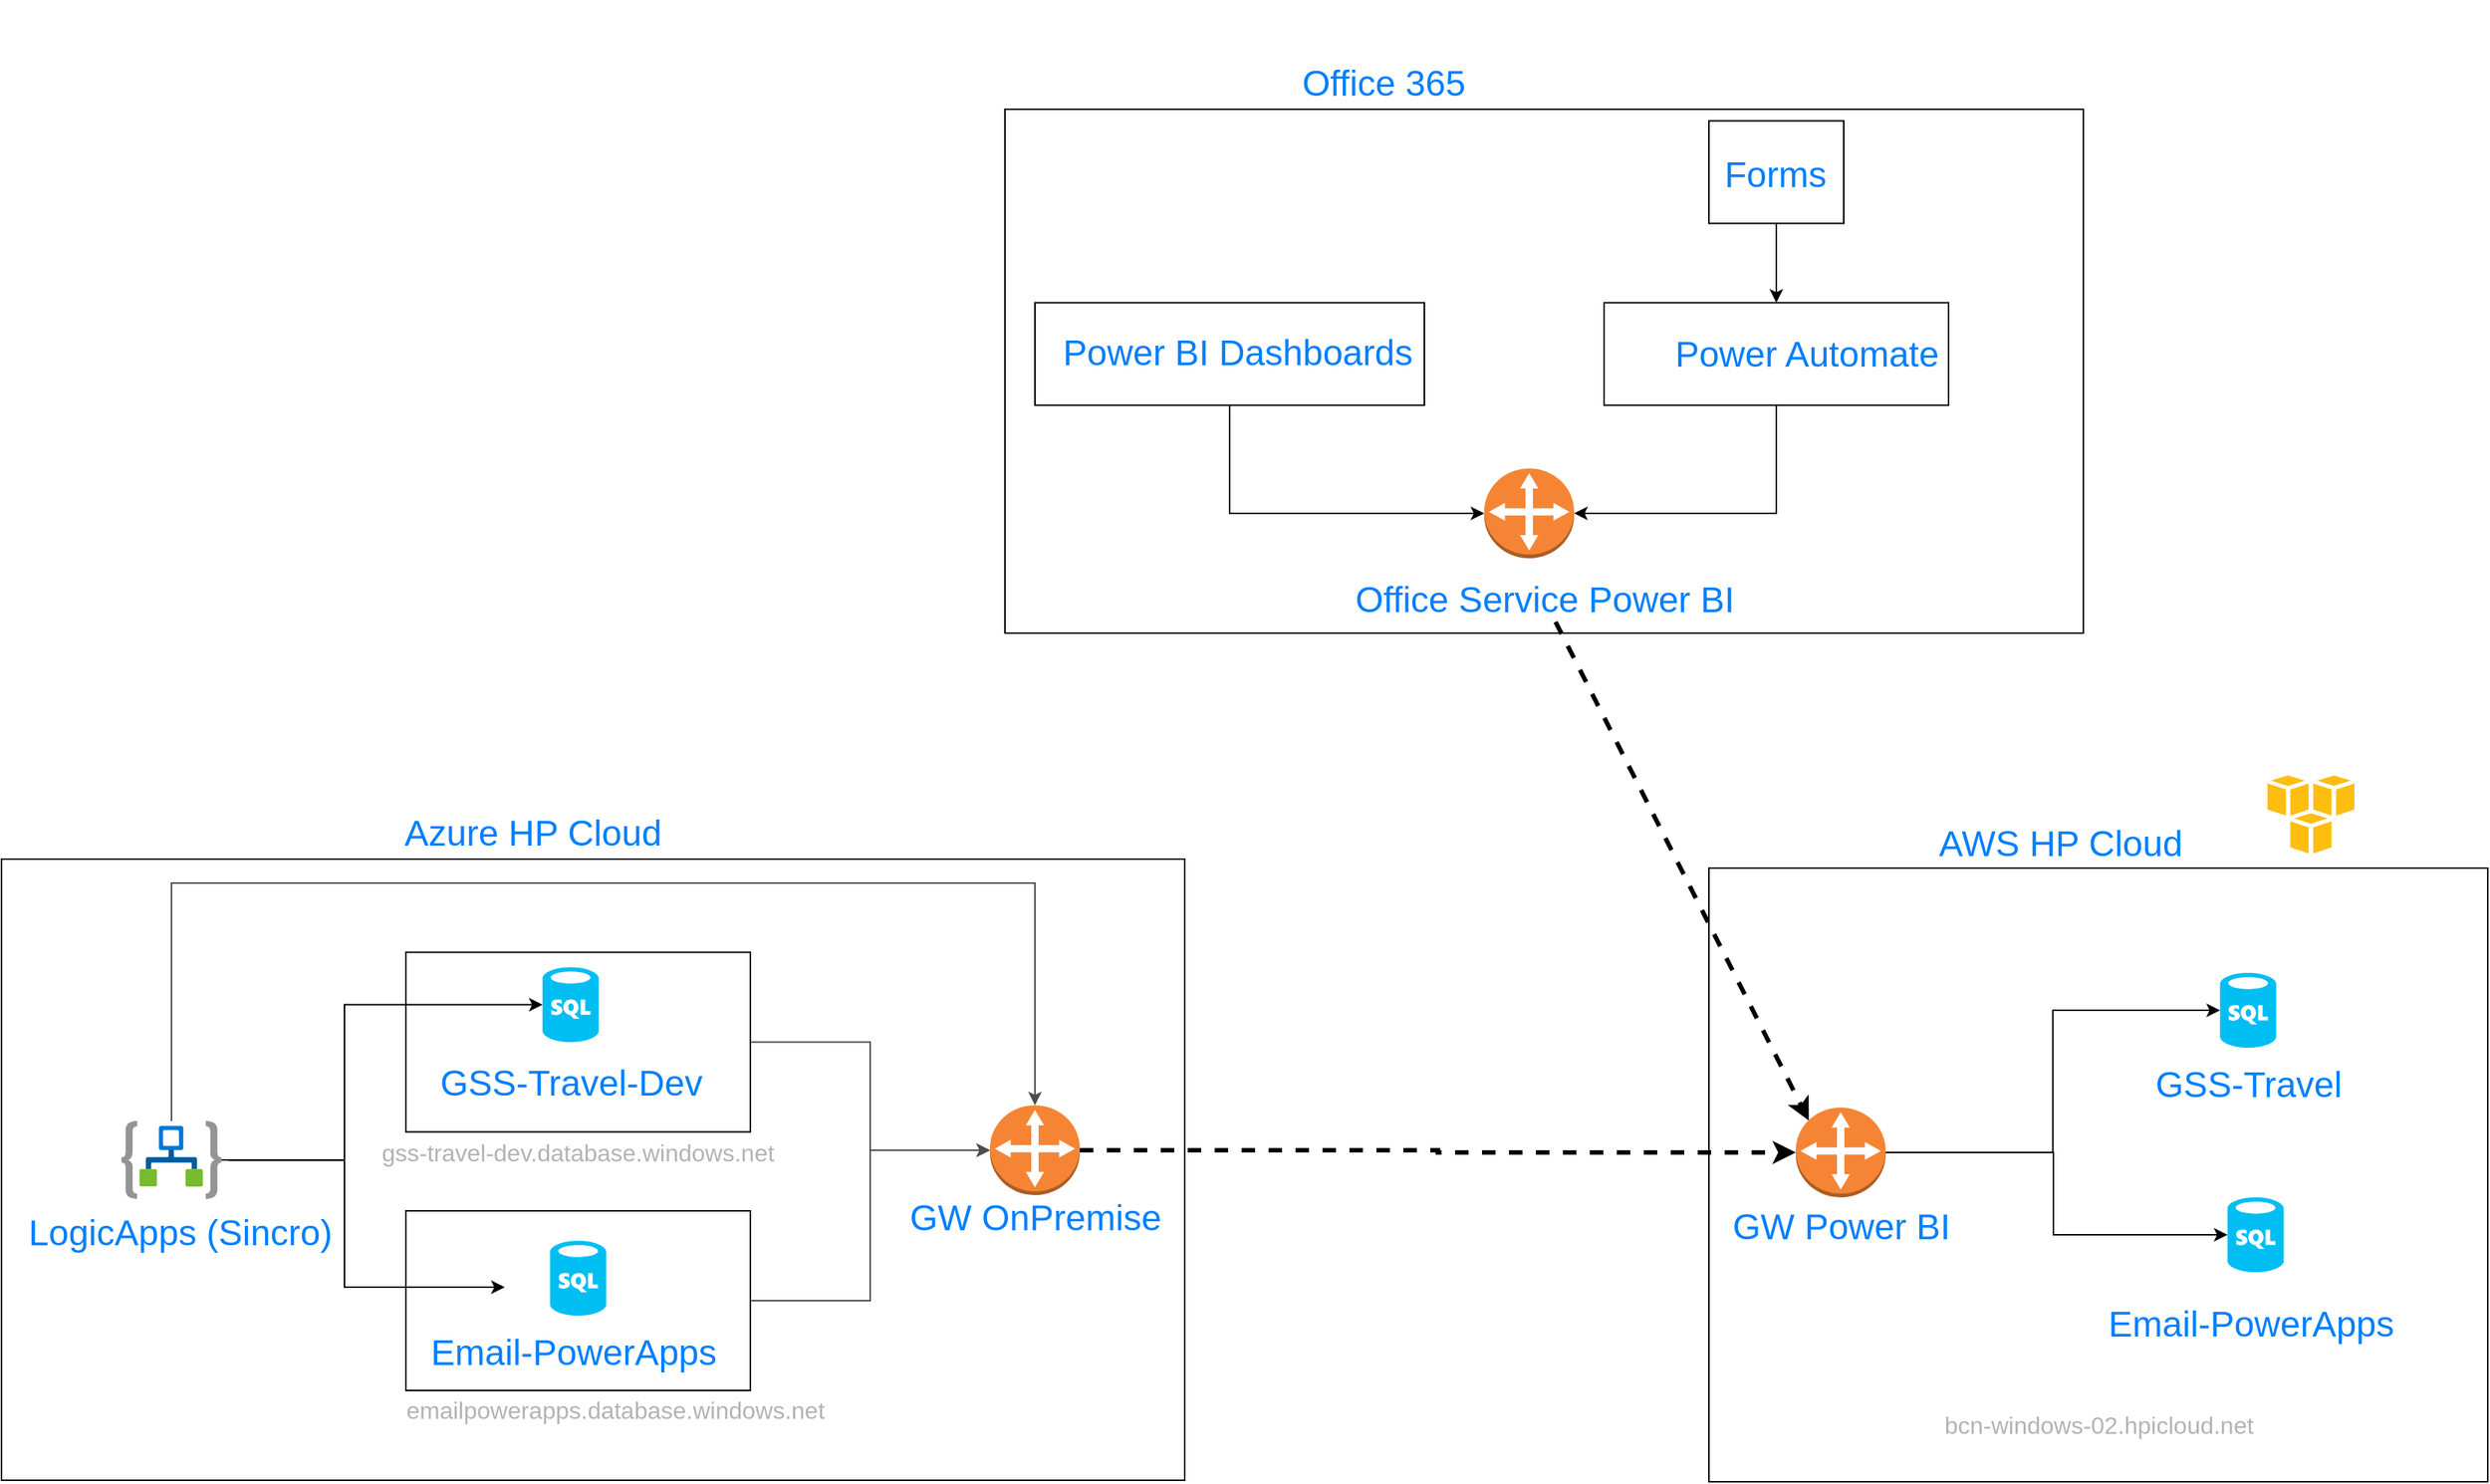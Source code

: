 <mxfile version="14.4.2" type="github">
  <diagram id="rQhccvOxW-MgDgox2bf5" name="Page-1">
    <mxGraphModel dx="2062" dy="1892" grid="1" gridSize="10" guides="1" tooltips="1" connect="1" arrows="1" fold="1" page="1" pageScale="1" pageWidth="1169" pageHeight="827" math="0" shadow="0">
      <root>
        <mxCell id="0" />
        <mxCell id="1" parent="0" />
        <mxCell id="OdURi6rOe0slorLZXRiP-24" value="" style="rounded=0;whiteSpace=wrap;html=1;fillColor=none;" parent="1" vertex="1">
          <mxGeometry x="20" y="-226" width="790" height="415" as="geometry" />
        </mxCell>
        <mxCell id="OdURi6rOe0slorLZXRiP-13" value="" style="rounded=0;whiteSpace=wrap;html=1;fillColor=none;" parent="1" vertex="1">
          <mxGeometry x="1160" y="-220" width="520" height="410" as="geometry" />
        </mxCell>
        <mxCell id="9OuG9oqcYKLen_dDnCQN-33" value="&lt;font style=&quot;font-size: 16px&quot;&gt;bcn-windows-02.hpicloud.net&lt;/font&gt;" style="text;html=1;resizable=0;autosize=1;align=center;verticalAlign=middle;points=[];fillColor=none;strokeColor=none;rounded=0;fontSize=24;fontColor=#B3B3B3;" parent="1" vertex="1">
          <mxGeometry x="1310" y="130" width="220" height="40" as="geometry" />
        </mxCell>
        <mxCell id="OdURi6rOe0slorLZXRiP-1" value="" style="group" parent="1" vertex="1" connectable="0">
          <mxGeometry x="1230" y="-300" width="403.6" height="480" as="geometry" />
        </mxCell>
        <mxCell id="9OuG9oqcYKLen_dDnCQN-19" value="" style="dashed=0;outlineConnect=0;html=1;align=center;labelPosition=center;verticalLabelPosition=bottom;verticalAlign=top;shape=mxgraph.weblogos.aws;fillColor=none;fontSize=24;fontColor=#007FFF;" parent="OdURi6rOe0slorLZXRiP-1" vertex="1">
          <mxGeometry x="300.0" y="15.2" width="63.6" height="58.4" as="geometry" />
        </mxCell>
        <mxCell id="OdURi6rOe0slorLZXRiP-4" value="" style="group" parent="OdURi6rOe0slorLZXRiP-1" vertex="1" connectable="0">
          <mxGeometry x="-62" y="240" width="160" height="90" as="geometry" />
        </mxCell>
        <mxCell id="k91EEGF3npk7O3WbyzjP-12" value="&lt;span style=&quot;color: rgb(0 , 127 , 255) ; font-size: 24px&quot;&gt;GW Power BI&lt;/span&gt;" style="text;html=1;resizable=0;autosize=1;align=center;verticalAlign=middle;points=[];fillColor=none;strokeColor=none;rounded=0;" parent="OdURi6rOe0slorLZXRiP-4" vertex="1">
          <mxGeometry y="70" width="160" height="20" as="geometry" />
        </mxCell>
        <mxCell id="k91EEGF3npk7O3WbyzjP-13" value="" style="outlineConnect=0;dashed=0;verticalLabelPosition=bottom;verticalAlign=top;align=center;html=1;shape=mxgraph.aws3.customer_gateway;fillColor=#F58534;gradientColor=none;fontSize=24;fontColor=#007FFF;" parent="OdURi6rOe0slorLZXRiP-4" vertex="1">
          <mxGeometry x="50" width="60" height="60" as="geometry" />
        </mxCell>
        <mxCell id="OdURi6rOe0slorLZXRiP-18" value="AWS HP Cloud" style="text;html=1;strokeColor=none;fillColor=none;align=center;verticalAlign=middle;whiteSpace=wrap;rounded=0;fontSize=24;fontColor=#007FFF;" parent="OdURi6rOe0slorLZXRiP-1" vertex="1">
          <mxGeometry x="60" y="53.6" width="210" height="20" as="geometry" />
        </mxCell>
        <mxCell id="OdURi6rOe0slorLZXRiP-19" value="" style="group" parent="OdURi6rOe0slorLZXRiP-1" vertex="1" connectable="0">
          <mxGeometry x="190.0" y="300" width="210" height="100" as="geometry" />
        </mxCell>
        <mxCell id="k91EEGF3npk7O3WbyzjP-7" value="" style="verticalLabelPosition=bottom;html=1;verticalAlign=top;align=center;strokeColor=none;fillColor=#00BEF2;shape=mxgraph.azure.sql_database;" parent="OdURi6rOe0slorLZXRiP-19" vertex="1">
          <mxGeometry x="86.25" width="37.5" height="50" as="geometry" />
        </mxCell>
        <mxCell id="OdURi6rOe0slorLZXRiP-9" value="Email-PowerApps&amp;nbsp;" style="text;html=1;resizable=0;autosize=1;align=center;verticalAlign=middle;points=[];fillColor=none;strokeColor=none;rounded=0;fontSize=24;fontColor=#007FFF;" parent="OdURi6rOe0slorLZXRiP-19" vertex="1">
          <mxGeometry y="70" width="210" height="30" as="geometry" />
        </mxCell>
        <mxCell id="OdURi6rOe0slorLZXRiP-20" value="" style="group" parent="OdURi6rOe0slorLZXRiP-1" vertex="1" connectable="0">
          <mxGeometry x="220.0" y="150.0" width="140" height="90.0" as="geometry" />
        </mxCell>
        <mxCell id="k91EEGF3npk7O3WbyzjP-6" value="" style="verticalLabelPosition=bottom;html=1;verticalAlign=top;align=center;strokeColor=none;fillColor=#00BEF2;shape=mxgraph.azure.sql_database;" parent="OdURi6rOe0slorLZXRiP-20" vertex="1">
          <mxGeometry x="51.25" width="37.5" height="50" as="geometry" />
        </mxCell>
        <mxCell id="OdURi6rOe0slorLZXRiP-8" value="GSS-Travel" style="text;html=1;resizable=0;autosize=1;align=center;verticalAlign=middle;points=[];fillColor=none;strokeColor=none;rounded=0;fontSize=24;fontColor=#007FFF;" parent="OdURi6rOe0slorLZXRiP-20" vertex="1">
          <mxGeometry y="60.0" width="140" height="30" as="geometry" />
        </mxCell>
        <mxCell id="OdURi6rOe0slorLZXRiP-21" style="edgeStyle=orthogonalEdgeStyle;rounded=0;orthogonalLoop=1;jettySize=auto;html=1;entryX=0;entryY=0.5;entryDx=0;entryDy=0;entryPerimeter=0;fontSize=24;fontColor=#007FFF;" parent="OdURi6rOe0slorLZXRiP-1" source="k91EEGF3npk7O3WbyzjP-13" target="k91EEGF3npk7O3WbyzjP-6" edge="1">
          <mxGeometry relative="1" as="geometry" />
        </mxCell>
        <mxCell id="OdURi6rOe0slorLZXRiP-22" style="edgeStyle=orthogonalEdgeStyle;rounded=0;orthogonalLoop=1;jettySize=auto;html=1;entryX=0;entryY=0.5;entryDx=0;entryDy=0;entryPerimeter=0;fontSize=24;fontColor=#007FFF;exitX=1;exitY=0.5;exitDx=0;exitDy=0;exitPerimeter=0;" parent="OdURi6rOe0slorLZXRiP-1" source="k91EEGF3npk7O3WbyzjP-13" target="k91EEGF3npk7O3WbyzjP-7" edge="1">
          <mxGeometry relative="1" as="geometry">
            <mxPoint x="80" y="280" as="sourcePoint" />
            <mxPoint x="281.25" y="185" as="targetPoint" />
            <Array as="points">
              <mxPoint x="160" y="270" />
              <mxPoint x="160" y="325" />
            </Array>
          </mxGeometry>
        </mxCell>
        <mxCell id="9OuG9oqcYKLen_dDnCQN-23" value="" style="shape=image;html=1;verticalAlign=top;verticalLabelPosition=bottom;labelBackgroundColor=#ffffff;imageAspect=0;aspect=fixed;image=https://cdn4.iconfinder.com/data/icons/flat-brand-logo-2/512/hp-128.png;fillColor=none;fontSize=24;fontColor=#007FFF;" parent="1" vertex="1">
          <mxGeometry x="1603.2" y="-294" width="73.6" height="73.6" as="geometry" />
        </mxCell>
        <mxCell id="OdURi6rOe0slorLZXRiP-25" style="edgeStyle=orthogonalEdgeStyle;rounded=0;orthogonalLoop=1;jettySize=auto;html=1;entryX=0;entryY=0.5;entryDx=0;entryDy=0;entryPerimeter=0;fontSize=24;fontColor=#007FFF;dashed=1;strokeWidth=3;" parent="1" source="9OuG9oqcYKLen_dDnCQN-34" target="k91EEGF3npk7O3WbyzjP-13" edge="1">
          <mxGeometry x="20" y="-800" as="geometry" />
        </mxCell>
        <mxCell id="OdURi6rOe0slorLZXRiP-66" value="" style="group" parent="1" vertex="1" connectable="0">
          <mxGeometry x="690" y="-800" width="720" height="423" as="geometry" />
        </mxCell>
        <mxCell id="OdURi6rOe0slorLZXRiP-58" value="" style="rounded=0;whiteSpace=wrap;html=1;fillColor=none;" parent="OdURi6rOe0slorLZXRiP-66" vertex="1">
          <mxGeometry y="73" width="720" height="350" as="geometry" />
        </mxCell>
        <mxCell id="9OuG9oqcYKLen_dDnCQN-20" value="" style="shape=image;html=1;verticalAlign=top;verticalLabelPosition=bottom;labelBackgroundColor=#ffffff;imageAspect=0;aspect=fixed;image=https://cdn3.iconfinder.com/data/icons/logos-brands-3/24/logo_brand_brands_logos_microsoft_store_windows-128.png;fillColor=none;fontSize=24;fontColor=#007FFF;" parent="OdURi6rOe0slorLZXRiP-66" vertex="1">
          <mxGeometry x="440" width="66" height="66" as="geometry" />
        </mxCell>
        <mxCell id="OdURi6rOe0slorLZXRiP-37" value="" style="group" parent="OdURi6rOe0slorLZXRiP-66" vertex="1" connectable="0">
          <mxGeometry x="20" y="202.25" width="260" height="68.5" as="geometry" />
        </mxCell>
        <mxCell id="k91EEGF3npk7O3WbyzjP-18" value="" style="rounded=0;whiteSpace=wrap;html=1;fontColor=#B3B3B3;fillColor=none;" parent="OdURi6rOe0slorLZXRiP-37" vertex="1">
          <mxGeometry width="260" height="68.5" as="geometry" />
        </mxCell>
        <mxCell id="k91EEGF3npk7O3WbyzjP-19" value="Power BI Dashboards" style="text;html=1;resizable=0;autosize=1;align=center;verticalAlign=middle;points=[];fillColor=none;strokeColor=none;rounded=0;fontSize=24;fontColor=#007FFF;" parent="OdURi6rOe0slorLZXRiP-37" vertex="1">
          <mxGeometry x="10" y="19" width="250" height="30" as="geometry" />
        </mxCell>
        <mxCell id="OdURi6rOe0slorLZXRiP-60" value="Office 365" style="text;html=1;strokeColor=none;fillColor=none;align=center;verticalAlign=middle;whiteSpace=wrap;rounded=0;fontSize=24;fontColor=#007FFF;" parent="OdURi6rOe0slorLZXRiP-66" vertex="1">
          <mxGeometry x="148" y="46" width="210" height="20" as="geometry" />
        </mxCell>
        <mxCell id="NLa3rDpAGL1zTHNRkFqQ-7" style="edgeStyle=orthogonalEdgeStyle;rounded=0;orthogonalLoop=1;jettySize=auto;html=1;exitX=0.5;exitY=1;exitDx=0;exitDy=0;entryX=0.5;entryY=0;entryDx=0;entryDy=0;" edge="1" parent="OdURi6rOe0slorLZXRiP-66" source="OdURi6rOe0slorLZXRiP-97" target="OdURi6rOe0slorLZXRiP-61">
          <mxGeometry relative="1" as="geometry" />
        </mxCell>
        <mxCell id="OdURi6rOe0slorLZXRiP-97" value="" style="rounded=0;whiteSpace=wrap;html=1;fontColor=#B3B3B3;fillColor=none;" parent="OdURi6rOe0slorLZXRiP-66" vertex="1">
          <mxGeometry x="470" y="80.75" width="90" height="68.5" as="geometry" />
        </mxCell>
        <mxCell id="OdURi6rOe0slorLZXRiP-98" value="Forms" style="text;html=1;resizable=0;autosize=1;align=center;verticalAlign=middle;points=[];fillColor=none;strokeColor=none;rounded=0;fontSize=24;fontColor=#007FFF;" parent="OdURi6rOe0slorLZXRiP-66" vertex="1">
          <mxGeometry x="474" y="102" width="80" height="30" as="geometry" />
        </mxCell>
        <mxCell id="OdURi6rOe0slorLZXRiP-62" value="Power Automate" style="text;html=1;resizable=0;autosize=1;align=center;verticalAlign=middle;points=[];fillColor=none;strokeColor=none;rounded=0;fontSize=24;fontColor=#007FFF;" parent="OdURi6rOe0slorLZXRiP-66" vertex="1">
          <mxGeometry x="440" y="221.5" width="190" height="30" as="geometry" />
        </mxCell>
        <mxCell id="NLa3rDpAGL1zTHNRkFqQ-6" style="edgeStyle=orthogonalEdgeStyle;rounded=0;orthogonalLoop=1;jettySize=auto;html=1;exitX=0.5;exitY=1;exitDx=0;exitDy=0;entryX=1;entryY=0.5;entryDx=0;entryDy=0;entryPerimeter=0;" edge="1" parent="OdURi6rOe0slorLZXRiP-66" source="OdURi6rOe0slorLZXRiP-61" target="OdURi6rOe0slorLZXRiP-35">
          <mxGeometry relative="1" as="geometry" />
        </mxCell>
        <mxCell id="OdURi6rOe0slorLZXRiP-61" value="" style="rounded=0;whiteSpace=wrap;html=1;fontColor=#B3B3B3;fillColor=none;" parent="OdURi6rOe0slorLZXRiP-66" vertex="1">
          <mxGeometry x="400" y="202.25" width="230" height="68.5" as="geometry" />
        </mxCell>
        <mxCell id="OdURi6rOe0slorLZXRiP-35" value="" style="outlineConnect=0;dashed=0;verticalLabelPosition=bottom;verticalAlign=top;align=center;html=1;shape=mxgraph.aws3.customer_gateway;fillColor=#F58534;gradientColor=none;fontSize=24;fontColor=#007FFF;" parent="OdURi6rOe0slorLZXRiP-66" vertex="1">
          <mxGeometry x="320" y="313" width="60" height="60" as="geometry" />
        </mxCell>
        <mxCell id="OdURi6rOe0slorLZXRiP-36" value="" style="group" parent="OdURi6rOe0slorLZXRiP-66" vertex="1" connectable="0">
          <mxGeometry x="225" y="313" width="270" height="102.5" as="geometry" />
        </mxCell>
        <mxCell id="9OuG9oqcYKLen_dDnCQN-38" value="Office Service Power BI" style="text;html=1;resizable=0;autosize=1;align=center;verticalAlign=middle;points=[];fillColor=none;strokeColor=none;rounded=0;fontSize=24;fontColor=#007FFF;" parent="OdURi6rOe0slorLZXRiP-36" vertex="1">
          <mxGeometry y="72.5" width="270" height="30" as="geometry" />
        </mxCell>
        <mxCell id="NLa3rDpAGL1zTHNRkFqQ-3" style="edgeStyle=orthogonalEdgeStyle;rounded=0;orthogonalLoop=1;jettySize=auto;html=1;entryX=0;entryY=0.5;entryDx=0;entryDy=0;entryPerimeter=0;" edge="1" parent="OdURi6rOe0slorLZXRiP-66" source="k91EEGF3npk7O3WbyzjP-18" target="OdURi6rOe0slorLZXRiP-35">
          <mxGeometry relative="1" as="geometry">
            <Array as="points">
              <mxPoint x="150" y="343" />
            </Array>
          </mxGeometry>
        </mxCell>
        <mxCell id="OdURi6rOe0slorLZXRiP-67" value="" style="endArrow=classic;html=1;fontSize=24;fontColor=#007FFF;entryX=0.145;entryY=0.145;entryDx=0;entryDy=0;entryPerimeter=0;dashed=1;strokeWidth=3;" parent="1" source="9OuG9oqcYKLen_dDnCQN-38" target="k91EEGF3npk7O3WbyzjP-13" edge="1">
          <mxGeometry x="20" y="-800" width="50" height="50" as="geometry">
            <mxPoint x="930" y="-140" as="sourcePoint" />
            <mxPoint x="980" y="-190" as="targetPoint" />
          </mxGeometry>
        </mxCell>
        <mxCell id="9OuG9oqcYKLen_dDnCQN-30" value="LogicApps (Sincro)" style="text;html=1;resizable=0;autosize=1;align=center;verticalAlign=middle;points=[];fillColor=none;strokeColor=none;rounded=0;fontSize=24;fontColor=#007FFF;" parent="1" vertex="1">
          <mxGeometry x="29" y="9" width="220" height="30" as="geometry" />
        </mxCell>
        <mxCell id="OdURi6rOe0slorLZXRiP-87" value="" style="group" parent="1" vertex="1" connectable="0">
          <mxGeometry x="290" y="9" width="230" height="139.25" as="geometry" />
        </mxCell>
        <mxCell id="OdURi6rOe0slorLZXRiP-85" value="" style="rounded=0;whiteSpace=wrap;html=1;fillColor=none;fontSize=29;fontColor=#007FFF;" parent="OdURi6rOe0slorLZXRiP-87" vertex="1">
          <mxGeometry width="230" height="120" as="geometry" />
        </mxCell>
        <mxCell id="OdURi6rOe0slorLZXRiP-86" value="&lt;font style=&quot;font-size: 16px&quot; color=&quot;#b3b3b3&quot;&gt;emailpowerapps.database.windows.net&lt;/font&gt;" style="text;html=1;strokeColor=none;fillColor=none;align=center;verticalAlign=middle;whiteSpace=wrap;rounded=0;fontSize=29;fontColor=#007FFF;" parent="OdURi6rOe0slorLZXRiP-87" vertex="1">
          <mxGeometry x="120" y="119.25" width="40" height="20" as="geometry" />
        </mxCell>
        <mxCell id="OdURi6rOe0slorLZXRiP-89" value="" style="verticalLabelPosition=bottom;html=1;verticalAlign=top;align=center;strokeColor=none;fillColor=#00BEF2;shape=mxgraph.azure.sql_database;" parent="OdURi6rOe0slorLZXRiP-87" vertex="1">
          <mxGeometry x="96.25" y="20" width="37.5" height="50" as="geometry" />
        </mxCell>
        <mxCell id="OdURi6rOe0slorLZXRiP-90" value="Email-PowerApps&amp;nbsp;" style="text;html=1;resizable=0;autosize=1;align=center;verticalAlign=middle;points=[];fillColor=none;strokeColor=none;rounded=0;fontSize=24;fontColor=#007FFF;" parent="OdURi6rOe0slorLZXRiP-87" vertex="1">
          <mxGeometry x="10" y="80" width="210" height="30" as="geometry" />
        </mxCell>
        <mxCell id="9OuG9oqcYKLen_dDnCQN-21" value="" style="shape=image;html=1;verticalAlign=top;verticalLabelPosition=bottom;labelBackgroundColor=#ffffff;imageAspect=0;aspect=fixed;image=https://cdn3.iconfinder.com/data/icons/logos-brands-3/24/logo_brand_brands_logos_microsoft_store_windows-128.png;fillColor=none;fontSize=24;fontColor=#007FFF;" parent="1" vertex="1">
          <mxGeometry x="50" y="-301" width="68" height="68" as="geometry" />
        </mxCell>
        <mxCell id="9OuG9oqcYKLen_dDnCQN-22" value="" style="shape=image;html=1;verticalAlign=top;verticalLabelPosition=bottom;labelBackgroundColor=#ffffff;imageAspect=0;aspect=fixed;image=https://cdn4.iconfinder.com/data/icons/flat-brand-logo-2/512/hp-128.png;fillColor=none;fontSize=24;fontColor=#007FFF;" parent="1" vertex="1">
          <mxGeometry x="136" y="-296" width="70" height="70" as="geometry" />
        </mxCell>
        <mxCell id="OdURi6rOe0slorLZXRiP-33" style="edgeStyle=orthogonalEdgeStyle;rounded=0;orthogonalLoop=1;jettySize=auto;html=1;fontSize=24;fontColor=#007FFF;exitX=1.067;exitY=0.506;exitDx=0;exitDy=0;exitPerimeter=0;entryX=0;entryY=0.5;entryDx=0;entryDy=0;entryPerimeter=0;" parent="1" source="9OuG9oqcYKLen_dDnCQN-3" target="OdURi6rOe0slorLZXRiP-79" edge="1">
          <mxGeometry x="20" y="-301" as="geometry">
            <mxPoint x="330" y="-118" as="targetPoint" />
            <Array as="points">
              <mxPoint x="249" y="-25" />
              <mxPoint x="249" y="-129" />
            </Array>
          </mxGeometry>
        </mxCell>
        <mxCell id="OdURi6rOe0slorLZXRiP-71" style="edgeStyle=orthogonalEdgeStyle;rounded=0;orthogonalLoop=1;jettySize=auto;html=1;entryX=0.5;entryY=0;entryDx=0;entryDy=0;entryPerimeter=0;strokeWidth=1;fontSize=29;fontColor=#007FFF;strokeColor=#4D4D4D;" parent="1" source="9OuG9oqcYKLen_dDnCQN-3" target="9OuG9oqcYKLen_dDnCQN-34" edge="1">
          <mxGeometry x="20" y="-301" as="geometry">
            <Array as="points">
              <mxPoint x="134" y="-210" />
              <mxPoint x="710" y="-210" />
            </Array>
          </mxGeometry>
        </mxCell>
        <mxCell id="9OuG9oqcYKLen_dDnCQN-3" value="" style="aspect=fixed;html=1;points=[];align=center;image;fontSize=12;image=img/lib/azure2/iot/Logic_Apps.svg;" parent="1" vertex="1">
          <mxGeometry x="100" y="-51" width="67" height="52" as="geometry" />
        </mxCell>
        <mxCell id="OdURi6rOe0slorLZXRiP-32" style="edgeStyle=orthogonalEdgeStyle;rounded=0;orthogonalLoop=1;jettySize=auto;html=1;fontSize=24;fontColor=#007FFF;" parent="1" source="9OuG9oqcYKLen_dDnCQN-3" edge="1">
          <mxGeometry x="20" y="-301" as="geometry">
            <mxPoint x="356" y="60" as="targetPoint" />
            <Array as="points">
              <mxPoint x="249" y="-25" />
              <mxPoint x="249" y="60" />
              <mxPoint x="356" y="60" />
            </Array>
          </mxGeometry>
        </mxCell>
        <mxCell id="OdURi6rOe0slorLZXRiP-59" value="Azure HP Cloud" style="text;html=1;strokeColor=none;fillColor=none;align=center;verticalAlign=middle;whiteSpace=wrap;rounded=0;fontSize=24;fontColor=#007FFF;" parent="1" vertex="1">
          <mxGeometry x="270" y="-253" width="210" height="20" as="geometry" />
        </mxCell>
        <mxCell id="OdURi6rOe0slorLZXRiP-23" value="" style="group" parent="1" vertex="1" connectable="0">
          <mxGeometry x="620" y="-61.5" width="180" height="90" as="geometry" />
        </mxCell>
        <mxCell id="9OuG9oqcYKLen_dDnCQN-34" value="" style="outlineConnect=0;dashed=0;verticalLabelPosition=bottom;verticalAlign=top;align=center;html=1;shape=mxgraph.aws3.customer_gateway;fillColor=#F58534;gradientColor=none;fontSize=24;fontColor=#007FFF;" parent="OdURi6rOe0slorLZXRiP-23" vertex="1">
          <mxGeometry x="60" width="60" height="60" as="geometry" />
        </mxCell>
        <mxCell id="9OuG9oqcYKLen_dDnCQN-35" value="GW OnPremise" style="text;html=1;resizable=0;autosize=1;align=center;verticalAlign=middle;points=[];fillColor=none;strokeColor=none;rounded=0;fontSize=24;fontColor=#007FFF;" parent="OdURi6rOe0slorLZXRiP-23" vertex="1">
          <mxGeometry y="60" width="180" height="30" as="geometry" />
        </mxCell>
        <mxCell id="OdURi6rOe0slorLZXRiP-78" value="" style="group" parent="1" vertex="1" connectable="0">
          <mxGeometry x="330" y="-153.75" width="550" height="133.75" as="geometry" />
        </mxCell>
        <mxCell id="OdURi6rOe0slorLZXRiP-77" value="" style="rounded=0;whiteSpace=wrap;html=1;fillColor=none;fontSize=29;fontColor=#007FFF;" parent="OdURi6rOe0slorLZXRiP-78" vertex="1">
          <mxGeometry x="-40" y="-10" width="230" height="120" as="geometry" />
        </mxCell>
        <mxCell id="OdURi6rOe0slorLZXRiP-79" value="" style="verticalLabelPosition=bottom;html=1;verticalAlign=top;align=center;strokeColor=none;fillColor=#00BEF2;shape=mxgraph.azure.sql_database;" parent="OdURi6rOe0slorLZXRiP-78" vertex="1">
          <mxGeometry x="51.25" width="37.5" height="50" as="geometry" />
        </mxCell>
        <mxCell id="OdURi6rOe0slorLZXRiP-80" value="&lt;font style=&quot;font-size: 24px&quot;&gt;GSS-Travel-Dev&lt;/font&gt;" style="text;html=1;resizable=0;autosize=1;align=center;verticalAlign=middle;points=[];fillColor=none;strokeColor=none;rounded=0;fontSize=24;fontColor=#007FFF;" parent="OdURi6rOe0slorLZXRiP-78" vertex="1">
          <mxGeometry x="-25" y="62.5" width="190" height="30" as="geometry" />
        </mxCell>
        <mxCell id="OdURi6rOe0slorLZXRiP-84" value="&lt;font style=&quot;font-size: 16px&quot; color=&quot;#b3b3b3&quot;&gt;gss-travel-dev.database.windows.net&lt;/font&gt;" style="text;html=1;strokeColor=none;fillColor=none;align=center;verticalAlign=middle;whiteSpace=wrap;rounded=0;fontSize=29;fontColor=#007FFF;" parent="OdURi6rOe0slorLZXRiP-78" vertex="1">
          <mxGeometry x="-160" y="110" width="470" height="20" as="geometry" />
        </mxCell>
        <mxCell id="OdURi6rOe0slorLZXRiP-93" style="edgeStyle=orthogonalEdgeStyle;rounded=0;orthogonalLoop=1;jettySize=auto;html=1;exitX=1;exitY=0.5;exitDx=0;exitDy=0;entryX=0;entryY=0.5;entryDx=0;entryDy=0;entryPerimeter=0;strokeColor=#4D4D4D;strokeWidth=1;fontSize=29;fontColor=#007FFF;" parent="1" source="OdURi6rOe0slorLZXRiP-77" target="9OuG9oqcYKLen_dDnCQN-34" edge="1">
          <mxGeometry relative="1" as="geometry" />
        </mxCell>
        <mxCell id="OdURi6rOe0slorLZXRiP-94" style="edgeStyle=orthogonalEdgeStyle;rounded=0;orthogonalLoop=1;jettySize=auto;html=1;exitX=1;exitY=0.5;exitDx=0;exitDy=0;entryX=0;entryY=0.5;entryDx=0;entryDy=0;entryPerimeter=0;strokeColor=#4D4D4D;strokeWidth=1;fontSize=29;fontColor=#007FFF;" parent="1" source="OdURi6rOe0slorLZXRiP-85" target="9OuG9oqcYKLen_dDnCQN-34" edge="1">
          <mxGeometry relative="1" as="geometry" />
        </mxCell>
      </root>
    </mxGraphModel>
  </diagram>
</mxfile>
